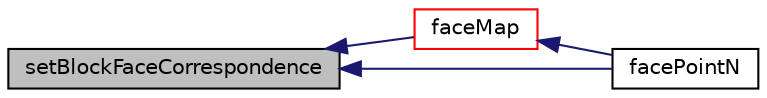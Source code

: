 digraph "setBlockFaceCorrespondence"
{
  bgcolor="transparent";
  edge [fontname="Helvetica",fontsize="10",labelfontname="Helvetica",labelfontsize="10"];
  node [fontname="Helvetica",fontsize="10",shape=record];
  rankdir="LR";
  Node10497 [label="setBlockFaceCorrespondence",height=0.2,width=0.4,color="black", fillcolor="grey75", style="filled", fontcolor="black"];
  Node10497 -> Node10498 [dir="back",color="midnightblue",fontsize="10",style="solid",fontname="Helvetica"];
  Node10498 [label="faceMap",height=0.2,width=0.4,color="red",URL="$a21851.html#aa77215843e964fac259ab06e68d0ee02"];
  Node10498 -> Node10550 [dir="back",color="midnightblue",fontsize="10",style="solid",fontname="Helvetica"];
  Node10550 [label="facePointN",height=0.2,width=0.4,color="black",URL="$a21851.html#a90528f2796b25fc82f0542052e2ffec0"];
  Node10497 -> Node10550 [dir="back",color="midnightblue",fontsize="10",style="solid",fontname="Helvetica"];
}
